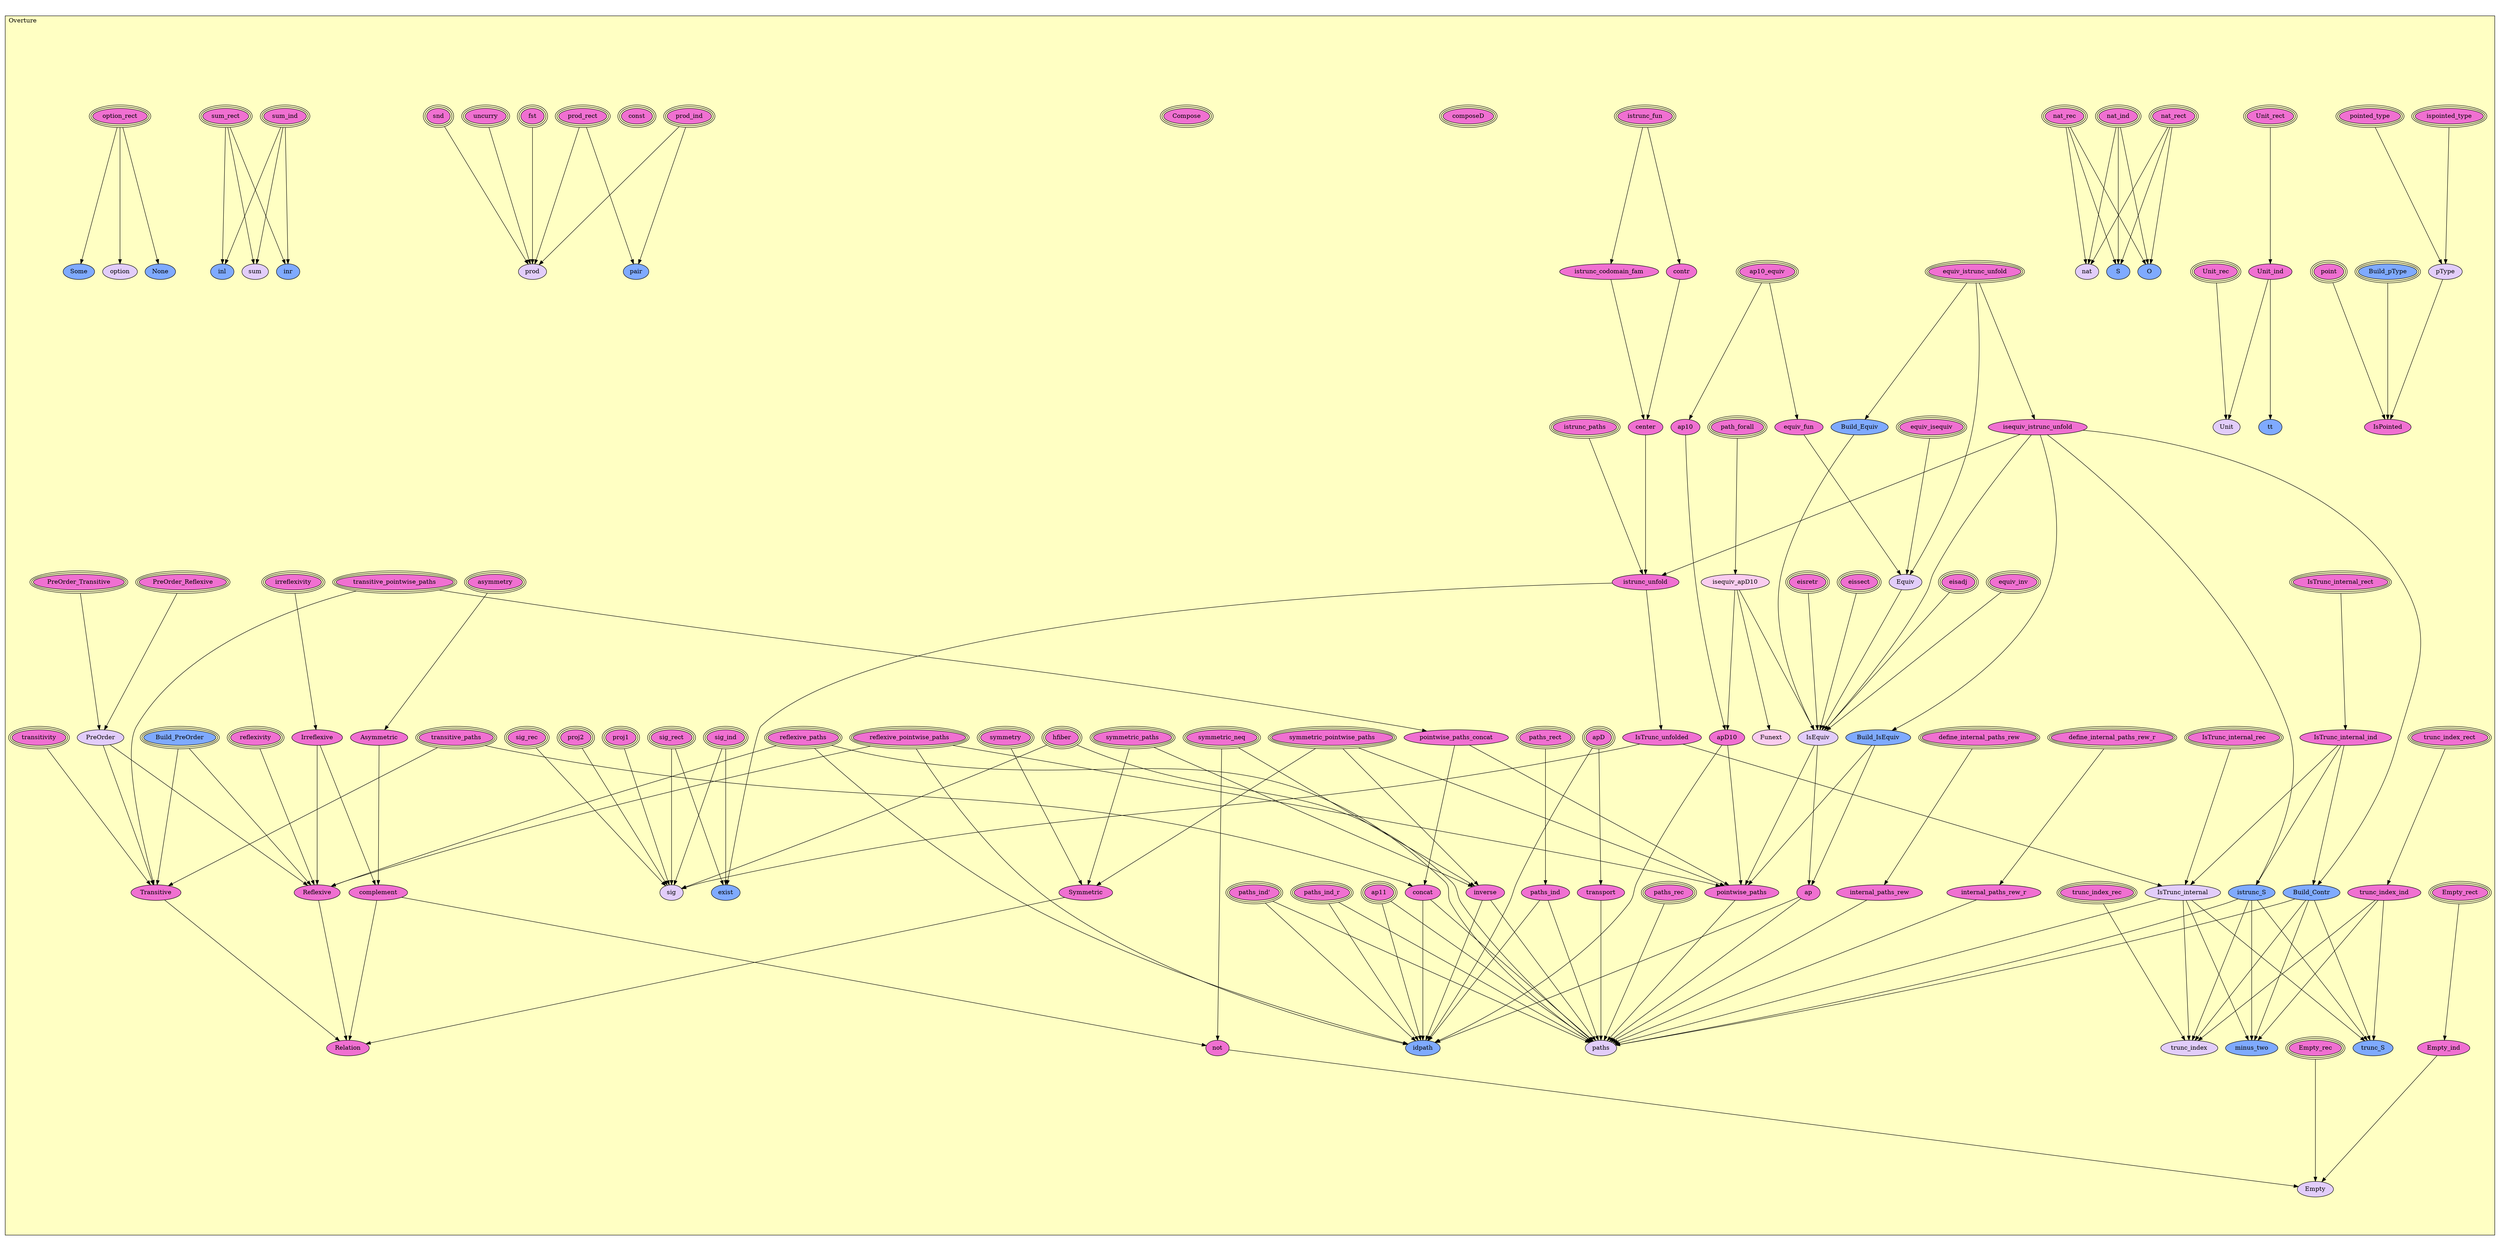 digraph HoTT_Basics_Overture {
  graph [ratio=0.5]
  node [style=filled]
Overture_option [label="option", URL=<Overture.html#option>, fillcolor="#E2CDFA"] ;
Overture_hfiber [label="hfiber", URL=<Overture.html#hfiber>, peripheries=3, fillcolor="#F070D1"] ;
Overture_ispointed_type [label="ispointed_type", URL=<Overture.html#ispointed_type>, peripheries=3, fillcolor="#F070D1"] ;
Overture_pointed_type [label="pointed_type", URL=<Overture.html#pointed_type>, peripheries=3, fillcolor="#F070D1"] ;
Overture_Build_pType [label="Build_pType", URL=<Overture.html#Build_pType>, peripheries=3, fillcolor="#7FAAFF"] ;
Overture_pType [label="pType", URL=<Overture.html#pType>, fillcolor="#E2CDFA"] ;
Overture_point [label="point", URL=<Overture.html#point>, peripheries=3, fillcolor="#F070D1"] ;
Overture_IsPointed [label="IsPointed", URL=<Overture.html#IsPointed>, fillcolor="#F070D1"] ;
Overture_Unit_rect [label="Unit_rect", URL=<Overture.html#Unit_rect>, peripheries=3, fillcolor="#F070D1"] ;
Overture_Unit_rec [label="Unit_rec", URL=<Overture.html#Unit_rec>, peripheries=3, fillcolor="#F070D1"] ;
Overture_Unit_ind [label="Unit_ind", URL=<Overture.html#Unit_ind>, fillcolor="#F070D1"] ;
Overture_tt [label="tt", URL=<Overture.html#tt>, fillcolor="#7FAAFF"] ;
Overture_Unit [label="Unit", URL=<Overture.html#Unit>, fillcolor="#E2CDFA"] ;
Overture_asymmetry [label="asymmetry", URL=<Overture.html#asymmetry>, peripheries=3, fillcolor="#F070D1"] ;
Overture_Asymmetric [label="Asymmetric", URL=<Overture.html#Asymmetric>, fillcolor="#F070D1"] ;
Overture_irreflexivity [label="irreflexivity", URL=<Overture.html#irreflexivity>, peripheries=3, fillcolor="#F070D1"] ;
Overture_Irreflexive [label="Irreflexive", URL=<Overture.html#Irreflexive>, fillcolor="#F070D1"] ;
Overture_complement [label="complement", URL=<Overture.html#complement>, fillcolor="#F070D1"] ;
Overture_symmetric_neq [label="symmetric_neq", URL=<Overture.html#symmetric_neq>, peripheries=3, fillcolor="#F070D1"] ;
Overture_not [label="not", URL=<Overture.html#not>, fillcolor="#F070D1"] ;
Overture_Empty_rect [label="Empty_rect", URL=<Overture.html#Empty_rect>, peripheries=3, fillcolor="#F070D1"] ;
Overture_Empty_rec [label="Empty_rec", URL=<Overture.html#Empty_rec>, peripheries=3, fillcolor="#F070D1"] ;
Overture_Empty_ind [label="Empty_ind", URL=<Overture.html#Empty_ind>, fillcolor="#F070D1"] ;
Overture_Empty [label="Empty", URL=<Overture.html#Empty>, fillcolor="#E2CDFA"] ;
Overture_nat_rec [label="nat_rec", URL=<Overture.html#nat_rec>, peripheries=3, fillcolor="#F070D1"] ;
Overture_nat_rect [label="nat_rect", URL=<Overture.html#nat_rect>, peripheries=3, fillcolor="#F070D1"] ;
Overture_nat_ind [label="nat_ind", URL=<Overture.html#nat_ind>, peripheries=3, fillcolor="#F070D1"] ;
Overture_S [label="S", URL=<Overture.html#S>, fillcolor="#7FAAFF"] ;
Overture_O [label="O", URL=<Overture.html#O>, fillcolor="#7FAAFF"] ;
Overture_nat [label="nat", URL=<Overture.html#nat>, fillcolor="#E2CDFA"] ;
Overture_path_forall [label="path_forall", URL=<Overture.html#path_forall>, peripheries=3, fillcolor="#F070D1"] ;
Overture_isequiv_apD10 [label="isequiv_apD10", URL=<Overture.html#isequiv_apD10>, fillcolor="#FACDEF"] ;
Overture_Funext [label="Funext", URL=<Overture.html#Funext>, fillcolor="#FACDEF"] ;
Overture_istrunc_fun [label="istrunc_fun", URL=<Overture.html#istrunc_fun>, peripheries=3, fillcolor="#F070D1"] ;
Overture_istrunc_codomain_fam [label="istrunc_codomain_fam", URL=<Overture.html#istrunc_codomain_fam>, fillcolor="#F070D1"] ;
Overture_contr [label="contr", URL=<Overture.html#contr>, fillcolor="#F070D1"] ;
Overture_center [label="center", URL=<Overture.html#center>, fillcolor="#F070D1"] ;
Overture_istrunc_paths [label="istrunc_paths", URL=<Overture.html#istrunc_paths>, peripheries=3, fillcolor="#F070D1"] ;
Overture_equiv_istrunc_unfold [label="equiv_istrunc_unfold", URL=<Overture.html#equiv_istrunc_unfold>, peripheries=3, fillcolor="#F070D1"] ;
Overture_isequiv_istrunc_unfold [label="isequiv_istrunc_unfold", URL=<Overture.html#isequiv_istrunc_unfold>, fillcolor="#F070D1"] ;
Overture_istrunc_unfold [label="istrunc_unfold", URL=<Overture.html#istrunc_unfold>, fillcolor="#F070D1"] ;
Overture_IsTrunc_unfolded [label="IsTrunc_unfolded", URL=<Overture.html#IsTrunc_unfolded>, fillcolor="#F070D1"] ;
Overture_IsTrunc_internal_rect [label="IsTrunc_internal_rect", URL=<Overture.html#IsTrunc_internal_rect>, peripheries=3, fillcolor="#F070D1"] ;
Overture_IsTrunc_internal_rec [label="IsTrunc_internal_rec", URL=<Overture.html#IsTrunc_internal_rec>, peripheries=3, fillcolor="#F070D1"] ;
Overture_IsTrunc_internal_ind [label="IsTrunc_internal_ind", URL=<Overture.html#IsTrunc_internal_ind>, fillcolor="#F070D1"] ;
Overture_istrunc_S [label="istrunc_S", URL=<Overture.html#istrunc_S>, fillcolor="#7FAAFF"] ;
Overture_Build_Contr [label="Build_Contr", URL=<Overture.html#Build_Contr>, fillcolor="#7FAAFF"] ;
Overture_IsTrunc_internal [label="IsTrunc_internal", URL=<Overture.html#IsTrunc_internal>, fillcolor="#E2CDFA"] ;
Overture_trunc_index_rect [label="trunc_index_rect", URL=<Overture.html#trunc_index_rect>, peripheries=3, fillcolor="#F070D1"] ;
Overture_trunc_index_rec [label="trunc_index_rec", URL=<Overture.html#trunc_index_rec>, peripheries=3, fillcolor="#F070D1"] ;
Overture_trunc_index_ind [label="trunc_index_ind", URL=<Overture.html#trunc_index_ind>, fillcolor="#F070D1"] ;
Overture_trunc_S [label="trunc_S", URL=<Overture.html#trunc_S>, fillcolor="#7FAAFF"] ;
Overture_minus_two [label="minus_two", URL=<Overture.html#minus_two>, fillcolor="#7FAAFF"] ;
Overture_trunc_index [label="trunc_index", URL=<Overture.html#trunc_index>, fillcolor="#E2CDFA"] ;
Overture_ap10_equiv [label="ap10_equiv", URL=<Overture.html#ap10_equiv>, peripheries=3, fillcolor="#F070D1"] ;
Overture_equiv_isequiv [label="equiv_isequiv", URL=<Overture.html#equiv_isequiv>, peripheries=3, fillcolor="#F070D1"] ;
Overture_equiv_fun [label="equiv_fun", URL=<Overture.html#equiv_fun>, fillcolor="#F070D1"] ;
Overture_Build_Equiv [label="Build_Equiv", URL=<Overture.html#Build_Equiv>, fillcolor="#7FAAFF"] ;
Overture_Equiv [label="Equiv", URL=<Overture.html#Equiv>, fillcolor="#E2CDFA"] ;
Overture_eisadj [label="eisadj", URL=<Overture.html#eisadj>, peripheries=3, fillcolor="#F070D1"] ;
Overture_eissect [label="eissect", URL=<Overture.html#eissect>, peripheries=3, fillcolor="#F070D1"] ;
Overture_eisretr [label="eisretr", URL=<Overture.html#eisretr>, peripheries=3, fillcolor="#F070D1"] ;
Overture_equiv_inv [label="equiv_inv", URL=<Overture.html#equiv_inv>, peripheries=3, fillcolor="#F070D1"] ;
Overture_Build_IsEquiv [label="Build_IsEquiv", URL=<Overture.html#Build_IsEquiv>, fillcolor="#7FAAFF"] ;
Overture_IsEquiv [label="IsEquiv", URL=<Overture.html#IsEquiv>, fillcolor="#E2CDFA"] ;
Overture_apD [label="apD", URL=<Overture.html#apD>, peripheries=3, fillcolor="#F070D1"] ;
Overture_ap11 [label="ap11", URL=<Overture.html#ap11>, peripheries=3, fillcolor="#F070D1"] ;
Overture_ap10 [label="ap10", URL=<Overture.html#ap10>, fillcolor="#F070D1"] ;
Overture_apD10 [label="apD10", URL=<Overture.html#apD10>, fillcolor="#F070D1"] ;
Overture_symmetric_pointwise_paths [label="symmetric_pointwise_paths", URL=<Overture.html#symmetric_pointwise_paths>, peripheries=3, fillcolor="#F070D1"] ;
Overture_transitive_pointwise_paths [label="transitive_pointwise_paths", URL=<Overture.html#transitive_pointwise_paths>, peripheries=3, fillcolor="#F070D1"] ;
Overture_reflexive_pointwise_paths [label="reflexive_pointwise_paths", URL=<Overture.html#reflexive_pointwise_paths>, peripheries=3, fillcolor="#F070D1"] ;
Overture_pointwise_paths_concat [label="pointwise_paths_concat", URL=<Overture.html#pointwise_paths_concat>, fillcolor="#F070D1"] ;
Overture_pointwise_paths [label="pointwise_paths", URL=<Overture.html#pointwise_paths>, fillcolor="#F070D1"] ;
Overture_ap [label="ap", URL=<Overture.html#ap>, fillcolor="#F070D1"] ;
Overture_define_internal_paths_rew_r [label="define_internal_paths_rew_r", URL=<Overture.html#define_internal_paths_rew_r>, peripheries=3, fillcolor="#F070D1"] ;
Overture_internal_paths_rew_r [label="internal_paths_rew_r", URL=<Overture.html#internal_paths_rew_r>, fillcolor="#F070D1"] ;
Overture_define_internal_paths_rew [label="define_internal_paths_rew", URL=<Overture.html#define_internal_paths_rew>, peripheries=3, fillcolor="#F070D1"] ;
Overture_internal_paths_rew [label="internal_paths_rew", URL=<Overture.html#internal_paths_rew>, fillcolor="#F070D1"] ;
Overture_transport [label="transport", URL=<Overture.html#transport>, fillcolor="#F070D1"] ;
Overture_transitive_paths [label="transitive_paths", URL=<Overture.html#transitive_paths>, peripheries=3, fillcolor="#F070D1"] ;
Overture_concat [label="concat", URL=<Overture.html#concat>, fillcolor="#F070D1"] ;
Overture_symmetric_paths [label="symmetric_paths", URL=<Overture.html#symmetric_paths>, peripheries=3, fillcolor="#F070D1"] ;
Overture_inverse [label="inverse", URL=<Overture.html#inverse>, fillcolor="#F070D1"] ;
Overture_paths_ind_r [label="paths_ind_r", URL=<Overture.html#paths_ind_r>, peripheries=3, fillcolor="#F070D1"] ;
Overture_paths_ind_ [label="paths_ind'", URL=<Overture.html#paths_ind'>, peripheries=3, fillcolor="#F070D1"] ;
Overture_reflexive_paths [label="reflexive_paths", URL=<Overture.html#reflexive_paths>, peripheries=3, fillcolor="#F070D1"] ;
Overture_paths_rect [label="paths_rect", URL=<Overture.html#paths_rect>, peripheries=3, fillcolor="#F070D1"] ;
Overture_paths_rec [label="paths_rec", URL=<Overture.html#paths_rec>, peripheries=3, fillcolor="#F070D1"] ;
Overture_paths_ind [label="paths_ind", URL=<Overture.html#paths_ind>, fillcolor="#F070D1"] ;
Overture_idpath [label="idpath", URL=<Overture.html#idpath>, fillcolor="#7FAAFF"] ;
Overture_paths [label="paths", URL=<Overture.html#paths>, fillcolor="#E2CDFA"] ;
Overture_composeD [label="composeD", URL=<Overture.html#composeD>, peripheries=3, fillcolor="#F070D1"] ;
Overture_Compose [label="Compose", URL=<Overture.html#Compose>, peripheries=3, fillcolor="#F070D1"] ;
Overture_uncurry [label="uncurry", URL=<Overture.html#uncurry>, peripheries=3, fillcolor="#F070D1"] ;
Overture_sig_rec [label="sig_rec", URL=<Overture.html#sig_rec>, peripheries=3, fillcolor="#F070D1"] ;
Overture_sig_ind [label="sig_ind", URL=<Overture.html#sig_ind>, peripheries=3, fillcolor="#F070D1"] ;
Overture_sig_rect [label="sig_rect", URL=<Overture.html#sig_rect>, peripheries=3, fillcolor="#F070D1"] ;
Overture_proj2 [label="proj2", URL=<Overture.html#proj2>, peripheries=3, fillcolor="#F070D1"] ;
Overture_proj1 [label="proj1", URL=<Overture.html#proj1>, peripheries=3, fillcolor="#F070D1"] ;
Overture_exist [label="exist", URL=<Overture.html#exist>, fillcolor="#7FAAFF"] ;
Overture_sig [label="sig", URL=<Overture.html#sig>, fillcolor="#E2CDFA"] ;
Overture_const [label="const", URL=<Overture.html#const>, peripheries=3, fillcolor="#F070D1"] ;
Overture_PreOrder_Transitive [label="PreOrder_Transitive", URL=<Overture.html#PreOrder_Transitive>, peripheries=3, fillcolor="#F070D1"] ;
Overture_PreOrder_Reflexive [label="PreOrder_Reflexive", URL=<Overture.html#PreOrder_Reflexive>, peripheries=3, fillcolor="#F070D1"] ;
Overture_Build_PreOrder [label="Build_PreOrder", URL=<Overture.html#Build_PreOrder>, peripheries=3, fillcolor="#7FAAFF"] ;
Overture_PreOrder [label="PreOrder", URL=<Overture.html#PreOrder>, fillcolor="#E2CDFA"] ;
Overture_transitivity [label="transitivity", URL=<Overture.html#transitivity>, peripheries=3, fillcolor="#F070D1"] ;
Overture_Transitive [label="Transitive", URL=<Overture.html#Transitive>, fillcolor="#F070D1"] ;
Overture_symmetry [label="symmetry", URL=<Overture.html#symmetry>, peripheries=3, fillcolor="#F070D1"] ;
Overture_Symmetric [label="Symmetric", URL=<Overture.html#Symmetric>, fillcolor="#F070D1"] ;
Overture_reflexivity [label="reflexivity", URL=<Overture.html#reflexivity>, peripheries=3, fillcolor="#F070D1"] ;
Overture_Reflexive [label="Reflexive", URL=<Overture.html#Reflexive>, fillcolor="#F070D1"] ;
Overture_Relation [label="Relation", URL=<Overture.html#Relation>, fillcolor="#F070D1"] ;
Overture_prod_ind [label="prod_ind", URL=<Overture.html#prod_ind>, peripheries=3, fillcolor="#F070D1"] ;
Overture_prod_rect [label="prod_rect", URL=<Overture.html#prod_rect>, peripheries=3, fillcolor="#F070D1"] ;
Overture_snd [label="snd", URL=<Overture.html#snd>, peripheries=3, fillcolor="#F070D1"] ;
Overture_fst [label="fst", URL=<Overture.html#fst>, peripheries=3, fillcolor="#F070D1"] ;
Overture_pair [label="pair", URL=<Overture.html#pair>, fillcolor="#7FAAFF"] ;
Overture_prod [label="prod", URL=<Overture.html#prod>, fillcolor="#E2CDFA"] ;
Overture_sum_ind [label="sum_ind", URL=<Overture.html#sum_ind>, peripheries=3, fillcolor="#F070D1"] ;
Overture_sum_rect [label="sum_rect", URL=<Overture.html#sum_rect>, peripheries=3, fillcolor="#F070D1"] ;
Overture_inr [label="inr", URL=<Overture.html#inr>, fillcolor="#7FAAFF"] ;
Overture_inl [label="inl", URL=<Overture.html#inl>, fillcolor="#7FAAFF"] ;
Overture_sum [label="sum", URL=<Overture.html#sum>, fillcolor="#E2CDFA"] ;
Overture_option_rect [label="option_rect", URL=<Overture.html#option_rect>, peripheries=3, fillcolor="#F070D1"] ;
Overture_None [label="None", URL=<Overture.html#None>, fillcolor="#7FAAFF"] ;
Overture_Some [label="Some", URL=<Overture.html#Some>, fillcolor="#7FAAFF"] ;
  Overture_hfiber -> Overture_paths [] ;
  Overture_hfiber -> Overture_sig [] ;
  Overture_ispointed_type -> Overture_pType [] ;
  Overture_pointed_type -> Overture_pType [] ;
  Overture_Build_pType -> Overture_IsPointed [] ;
  Overture_pType -> Overture_IsPointed [] ;
  Overture_point -> Overture_IsPointed [] ;
  Overture_Unit_rect -> Overture_Unit_ind [] ;
  Overture_Unit_rec -> Overture_Unit [] ;
  Overture_Unit_ind -> Overture_tt [] ;
  Overture_Unit_ind -> Overture_Unit [] ;
  Overture_asymmetry -> Overture_Asymmetric [] ;
  Overture_Asymmetric -> Overture_complement [] ;
  Overture_irreflexivity -> Overture_Irreflexive [] ;
  Overture_Irreflexive -> Overture_complement [] ;
  Overture_Irreflexive -> Overture_Reflexive [] ;
  Overture_complement -> Overture_not [] ;
  Overture_complement -> Overture_Relation [] ;
  Overture_symmetric_neq -> Overture_not [] ;
  Overture_symmetric_neq -> Overture_inverse [] ;
  Overture_not -> Overture_Empty [] ;
  Overture_Empty_rect -> Overture_Empty_ind [] ;
  Overture_Empty_rec -> Overture_Empty [] ;
  Overture_Empty_ind -> Overture_Empty [] ;
  Overture_nat_rec -> Overture_S [] ;
  Overture_nat_rec -> Overture_O [] ;
  Overture_nat_rec -> Overture_nat [] ;
  Overture_nat_rect -> Overture_S [] ;
  Overture_nat_rect -> Overture_O [] ;
  Overture_nat_rect -> Overture_nat [] ;
  Overture_nat_ind -> Overture_S [] ;
  Overture_nat_ind -> Overture_O [] ;
  Overture_nat_ind -> Overture_nat [] ;
  Overture_path_forall -> Overture_isequiv_apD10 [] ;
  Overture_isequiv_apD10 -> Overture_Funext [] ;
  Overture_isequiv_apD10 -> Overture_IsEquiv [] ;
  Overture_isequiv_apD10 -> Overture_apD10 [] ;
  Overture_istrunc_fun -> Overture_istrunc_codomain_fam [] ;
  Overture_istrunc_fun -> Overture_contr [] ;
  Overture_istrunc_codomain_fam -> Overture_center [] ;
  Overture_contr -> Overture_center [] ;
  Overture_center -> Overture_istrunc_unfold [] ;
  Overture_istrunc_paths -> Overture_istrunc_unfold [] ;
  Overture_equiv_istrunc_unfold -> Overture_isequiv_istrunc_unfold [] ;
  Overture_equiv_istrunc_unfold -> Overture_Build_Equiv [] ;
  Overture_equiv_istrunc_unfold -> Overture_Equiv [] ;
  Overture_isequiv_istrunc_unfold -> Overture_istrunc_unfold [] ;
  Overture_isequiv_istrunc_unfold -> Overture_istrunc_S [] ;
  Overture_isequiv_istrunc_unfold -> Overture_Build_Contr [] ;
  Overture_isequiv_istrunc_unfold -> Overture_Build_IsEquiv [] ;
  Overture_isequiv_istrunc_unfold -> Overture_IsEquiv [] ;
  Overture_istrunc_unfold -> Overture_IsTrunc_unfolded [] ;
  Overture_istrunc_unfold -> Overture_exist [] ;
  Overture_IsTrunc_unfolded -> Overture_IsTrunc_internal [] ;
  Overture_IsTrunc_unfolded -> Overture_sig [] ;
  Overture_IsTrunc_internal_rect -> Overture_IsTrunc_internal_ind [] ;
  Overture_IsTrunc_internal_rec -> Overture_IsTrunc_internal [] ;
  Overture_IsTrunc_internal_ind -> Overture_istrunc_S [] ;
  Overture_IsTrunc_internal_ind -> Overture_Build_Contr [] ;
  Overture_IsTrunc_internal_ind -> Overture_IsTrunc_internal [] ;
  Overture_istrunc_S -> Overture_trunc_S [] ;
  Overture_istrunc_S -> Overture_minus_two [] ;
  Overture_istrunc_S -> Overture_trunc_index [] ;
  Overture_istrunc_S -> Overture_paths [] ;
  Overture_Build_Contr -> Overture_trunc_S [] ;
  Overture_Build_Contr -> Overture_minus_two [] ;
  Overture_Build_Contr -> Overture_trunc_index [] ;
  Overture_Build_Contr -> Overture_paths [] ;
  Overture_IsTrunc_internal -> Overture_trunc_S [] ;
  Overture_IsTrunc_internal -> Overture_minus_two [] ;
  Overture_IsTrunc_internal -> Overture_trunc_index [] ;
  Overture_IsTrunc_internal -> Overture_paths [] ;
  Overture_trunc_index_rect -> Overture_trunc_index_ind [] ;
  Overture_trunc_index_rec -> Overture_trunc_index [] ;
  Overture_trunc_index_ind -> Overture_trunc_S [] ;
  Overture_trunc_index_ind -> Overture_minus_two [] ;
  Overture_trunc_index_ind -> Overture_trunc_index [] ;
  Overture_ap10_equiv -> Overture_equiv_fun [] ;
  Overture_ap10_equiv -> Overture_ap10 [] ;
  Overture_equiv_isequiv -> Overture_Equiv [] ;
  Overture_equiv_fun -> Overture_Equiv [] ;
  Overture_Build_Equiv -> Overture_IsEquiv [] ;
  Overture_Equiv -> Overture_IsEquiv [] ;
  Overture_eisadj -> Overture_IsEquiv [] ;
  Overture_eissect -> Overture_IsEquiv [] ;
  Overture_eisretr -> Overture_IsEquiv [] ;
  Overture_equiv_inv -> Overture_IsEquiv [] ;
  Overture_Build_IsEquiv -> Overture_pointwise_paths [] ;
  Overture_Build_IsEquiv -> Overture_ap [] ;
  Overture_IsEquiv -> Overture_pointwise_paths [] ;
  Overture_IsEquiv -> Overture_ap [] ;
  Overture_apD -> Overture_transport [] ;
  Overture_apD -> Overture_idpath [] ;
  Overture_ap11 -> Overture_idpath [] ;
  Overture_ap11 -> Overture_paths [] ;
  Overture_ap10 -> Overture_apD10 [] ;
  Overture_apD10 -> Overture_pointwise_paths [] ;
  Overture_apD10 -> Overture_idpath [] ;
  Overture_symmetric_pointwise_paths -> Overture_pointwise_paths [] ;
  Overture_symmetric_pointwise_paths -> Overture_inverse [] ;
  Overture_symmetric_pointwise_paths -> Overture_Symmetric [] ;
  Overture_transitive_pointwise_paths -> Overture_pointwise_paths_concat [] ;
  Overture_transitive_pointwise_paths -> Overture_Transitive [] ;
  Overture_reflexive_pointwise_paths -> Overture_pointwise_paths [] ;
  Overture_reflexive_pointwise_paths -> Overture_idpath [] ;
  Overture_reflexive_pointwise_paths -> Overture_Reflexive [] ;
  Overture_pointwise_paths_concat -> Overture_pointwise_paths [] ;
  Overture_pointwise_paths_concat -> Overture_concat [] ;
  Overture_pointwise_paths -> Overture_paths [] ;
  Overture_ap -> Overture_idpath [] ;
  Overture_ap -> Overture_paths [] ;
  Overture_define_internal_paths_rew_r -> Overture_internal_paths_rew_r [] ;
  Overture_internal_paths_rew_r -> Overture_paths [] ;
  Overture_define_internal_paths_rew -> Overture_internal_paths_rew [] ;
  Overture_internal_paths_rew -> Overture_paths [] ;
  Overture_transport -> Overture_paths [] ;
  Overture_transitive_paths -> Overture_concat [] ;
  Overture_transitive_paths -> Overture_Transitive [] ;
  Overture_concat -> Overture_idpath [] ;
  Overture_concat -> Overture_paths [] ;
  Overture_symmetric_paths -> Overture_inverse [] ;
  Overture_symmetric_paths -> Overture_Symmetric [] ;
  Overture_inverse -> Overture_idpath [] ;
  Overture_inverse -> Overture_paths [] ;
  Overture_paths_ind_r -> Overture_idpath [] ;
  Overture_paths_ind_r -> Overture_paths [] ;
  Overture_paths_ind_ -> Overture_idpath [] ;
  Overture_paths_ind_ -> Overture_paths [] ;
  Overture_reflexive_paths -> Overture_idpath [] ;
  Overture_reflexive_paths -> Overture_paths [] ;
  Overture_reflexive_paths -> Overture_Reflexive [] ;
  Overture_paths_rect -> Overture_paths_ind [] ;
  Overture_paths_rec -> Overture_paths [] ;
  Overture_paths_ind -> Overture_idpath [] ;
  Overture_paths_ind -> Overture_paths [] ;
  Overture_uncurry -> Overture_prod [] ;
  Overture_sig_rec -> Overture_sig [] ;
  Overture_sig_ind -> Overture_exist [] ;
  Overture_sig_ind -> Overture_sig [] ;
  Overture_sig_rect -> Overture_exist [] ;
  Overture_sig_rect -> Overture_sig [] ;
  Overture_proj2 -> Overture_sig [] ;
  Overture_proj1 -> Overture_sig [] ;
  Overture_PreOrder_Transitive -> Overture_PreOrder [] ;
  Overture_PreOrder_Reflexive -> Overture_PreOrder [] ;
  Overture_Build_PreOrder -> Overture_Transitive [] ;
  Overture_Build_PreOrder -> Overture_Reflexive [] ;
  Overture_PreOrder -> Overture_Transitive [] ;
  Overture_PreOrder -> Overture_Reflexive [] ;
  Overture_transitivity -> Overture_Transitive [] ;
  Overture_Transitive -> Overture_Relation [] ;
  Overture_symmetry -> Overture_Symmetric [] ;
  Overture_Symmetric -> Overture_Relation [] ;
  Overture_reflexivity -> Overture_Reflexive [] ;
  Overture_Reflexive -> Overture_Relation [] ;
  Overture_prod_ind -> Overture_pair [] ;
  Overture_prod_ind -> Overture_prod [] ;
  Overture_prod_rect -> Overture_pair [] ;
  Overture_prod_rect -> Overture_prod [] ;
  Overture_snd -> Overture_prod [] ;
  Overture_fst -> Overture_prod [] ;
  Overture_sum_ind -> Overture_inr [] ;
  Overture_sum_ind -> Overture_inl [] ;
  Overture_sum_ind -> Overture_sum [] ;
  Overture_sum_rect -> Overture_inr [] ;
  Overture_sum_rect -> Overture_inl [] ;
  Overture_sum_rect -> Overture_sum [] ;
  Overture_option_rect -> Overture_None [] ;
  Overture_option_rect -> Overture_Some [] ;
  Overture_option_rect -> Overture_option [] ;
subgraph cluster_Overture { label="Overture"; fillcolor="#FFFFC3"; labeljust=l; style=filled 
Overture_Some; Overture_None; Overture_option_rect; Overture_sum; Overture_inl; Overture_inr; Overture_sum_rect; Overture_sum_ind; Overture_prod; Overture_pair; Overture_fst; Overture_snd; Overture_prod_rect; Overture_prod_ind; Overture_Relation; Overture_Reflexive; Overture_reflexivity; Overture_Symmetric; Overture_symmetry; Overture_Transitive; Overture_transitivity; Overture_PreOrder; Overture_Build_PreOrder; Overture_PreOrder_Reflexive; Overture_PreOrder_Transitive; Overture_const; Overture_sig; Overture_exist; Overture_proj1; Overture_proj2; Overture_sig_rect; Overture_sig_ind; Overture_sig_rec; Overture_uncurry; Overture_Compose; Overture_composeD; Overture_paths; Overture_idpath; Overture_paths_ind; Overture_paths_rec; Overture_paths_rect; Overture_reflexive_paths; Overture_paths_ind_; Overture_paths_ind_r; Overture_inverse; Overture_symmetric_paths; Overture_concat; Overture_transitive_paths; Overture_transport; Overture_internal_paths_rew; Overture_define_internal_paths_rew; Overture_internal_paths_rew_r; Overture_define_internal_paths_rew_r; Overture_ap; Overture_pointwise_paths; Overture_pointwise_paths_concat; Overture_reflexive_pointwise_paths; Overture_transitive_pointwise_paths; Overture_symmetric_pointwise_paths; Overture_apD10; Overture_ap10; Overture_ap11; Overture_apD; Overture_IsEquiv; Overture_Build_IsEquiv; Overture_equiv_inv; Overture_eisretr; Overture_eissect; Overture_eisadj; Overture_Equiv; Overture_Build_Equiv; Overture_equiv_fun; Overture_equiv_isequiv; Overture_ap10_equiv; Overture_trunc_index; Overture_minus_two; Overture_trunc_S; Overture_trunc_index_ind; Overture_trunc_index_rec; Overture_trunc_index_rect; Overture_IsTrunc_internal; Overture_Build_Contr; Overture_istrunc_S; Overture_IsTrunc_internal_ind; Overture_IsTrunc_internal_rec; Overture_IsTrunc_internal_rect; Overture_IsTrunc_unfolded; Overture_istrunc_unfold; Overture_isequiv_istrunc_unfold; Overture_equiv_istrunc_unfold; Overture_istrunc_paths; Overture_center; Overture_contr; Overture_istrunc_codomain_fam; Overture_istrunc_fun; Overture_Funext; Overture_isequiv_apD10; Overture_path_forall; Overture_nat; Overture_O; Overture_S; Overture_nat_ind; Overture_nat_rect; Overture_nat_rec; Overture_Empty; Overture_Empty_ind; Overture_Empty_rec; Overture_Empty_rect; Overture_not; Overture_symmetric_neq; Overture_complement; Overture_Irreflexive; Overture_irreflexivity; Overture_Asymmetric; Overture_asymmetry; Overture_Unit; Overture_tt; Overture_Unit_ind; Overture_Unit_rec; Overture_Unit_rect; Overture_IsPointed; Overture_point; Overture_pType; Overture_Build_pType; Overture_pointed_type; Overture_ispointed_type; Overture_hfiber; Overture_option; };
} /* END */
